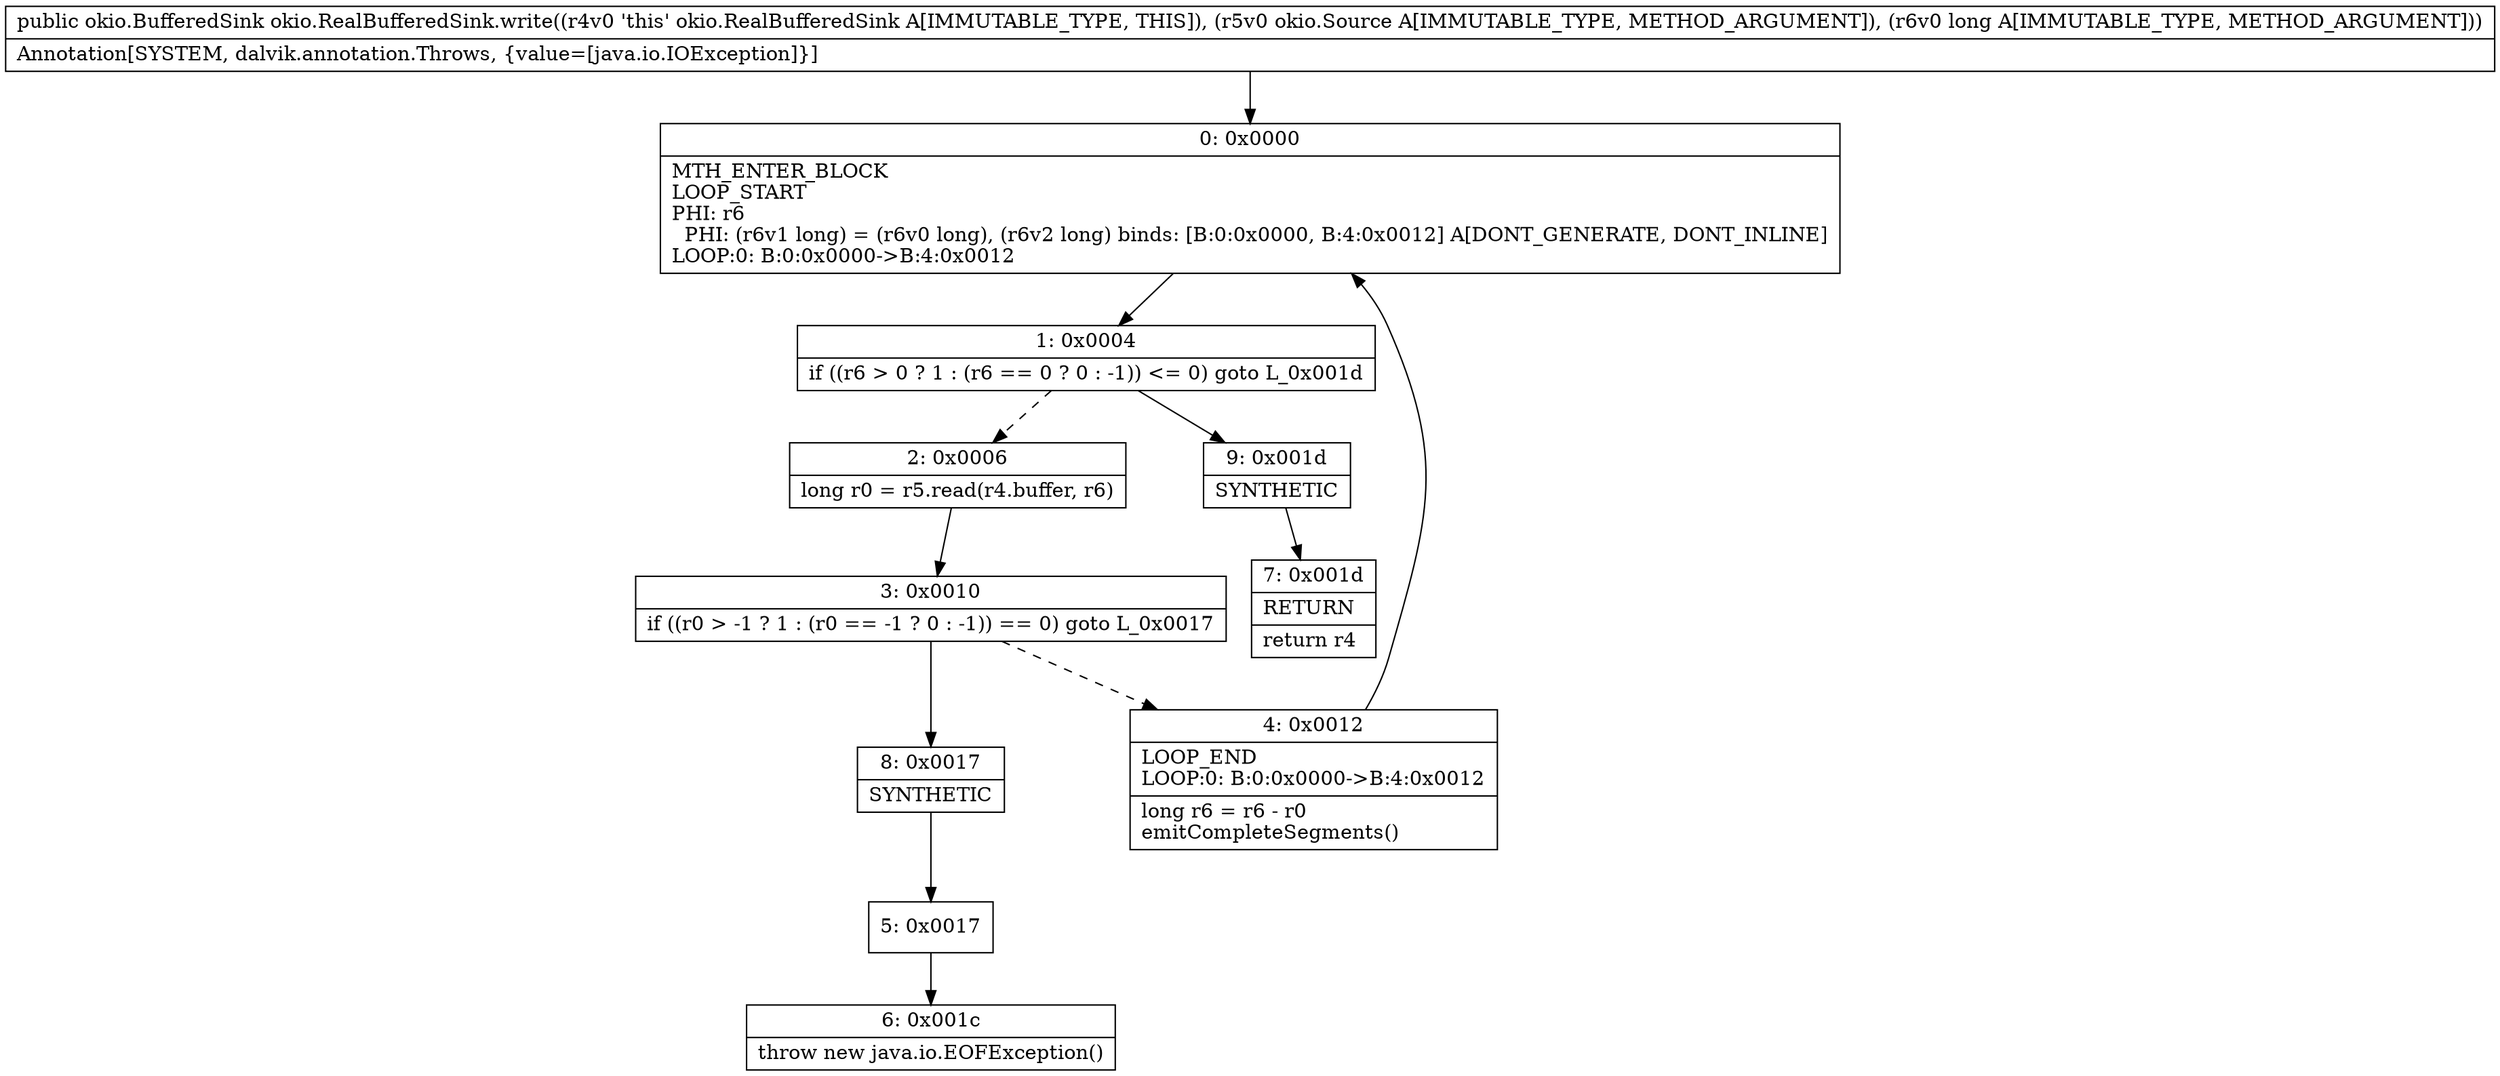 digraph "CFG forokio.RealBufferedSink.write(Lokio\/Source;J)Lokio\/BufferedSink;" {
Node_0 [shape=record,label="{0\:\ 0x0000|MTH_ENTER_BLOCK\lLOOP_START\lPHI: r6 \l  PHI: (r6v1 long) = (r6v0 long), (r6v2 long) binds: [B:0:0x0000, B:4:0x0012] A[DONT_GENERATE, DONT_INLINE]\lLOOP:0: B:0:0x0000\-\>B:4:0x0012\l}"];
Node_1 [shape=record,label="{1\:\ 0x0004|if ((r6 \> 0 ? 1 : (r6 == 0 ? 0 : \-1)) \<= 0) goto L_0x001d\l}"];
Node_2 [shape=record,label="{2\:\ 0x0006|long r0 = r5.read(r4.buffer, r6)\l}"];
Node_3 [shape=record,label="{3\:\ 0x0010|if ((r0 \> \-1 ? 1 : (r0 == \-1 ? 0 : \-1)) == 0) goto L_0x0017\l}"];
Node_4 [shape=record,label="{4\:\ 0x0012|LOOP_END\lLOOP:0: B:0:0x0000\-\>B:4:0x0012\l|long r6 = r6 \- r0\lemitCompleteSegments()\l}"];
Node_5 [shape=record,label="{5\:\ 0x0017}"];
Node_6 [shape=record,label="{6\:\ 0x001c|throw new java.io.EOFException()\l}"];
Node_7 [shape=record,label="{7\:\ 0x001d|RETURN\l|return r4\l}"];
Node_8 [shape=record,label="{8\:\ 0x0017|SYNTHETIC\l}"];
Node_9 [shape=record,label="{9\:\ 0x001d|SYNTHETIC\l}"];
MethodNode[shape=record,label="{public okio.BufferedSink okio.RealBufferedSink.write((r4v0 'this' okio.RealBufferedSink A[IMMUTABLE_TYPE, THIS]), (r5v0 okio.Source A[IMMUTABLE_TYPE, METHOD_ARGUMENT]), (r6v0 long A[IMMUTABLE_TYPE, METHOD_ARGUMENT]))  | Annotation[SYSTEM, dalvik.annotation.Throws, \{value=[java.io.IOException]\}]\l}"];
MethodNode -> Node_0;
Node_0 -> Node_1;
Node_1 -> Node_2[style=dashed];
Node_1 -> Node_9;
Node_2 -> Node_3;
Node_3 -> Node_4[style=dashed];
Node_3 -> Node_8;
Node_4 -> Node_0;
Node_5 -> Node_6;
Node_8 -> Node_5;
Node_9 -> Node_7;
}

